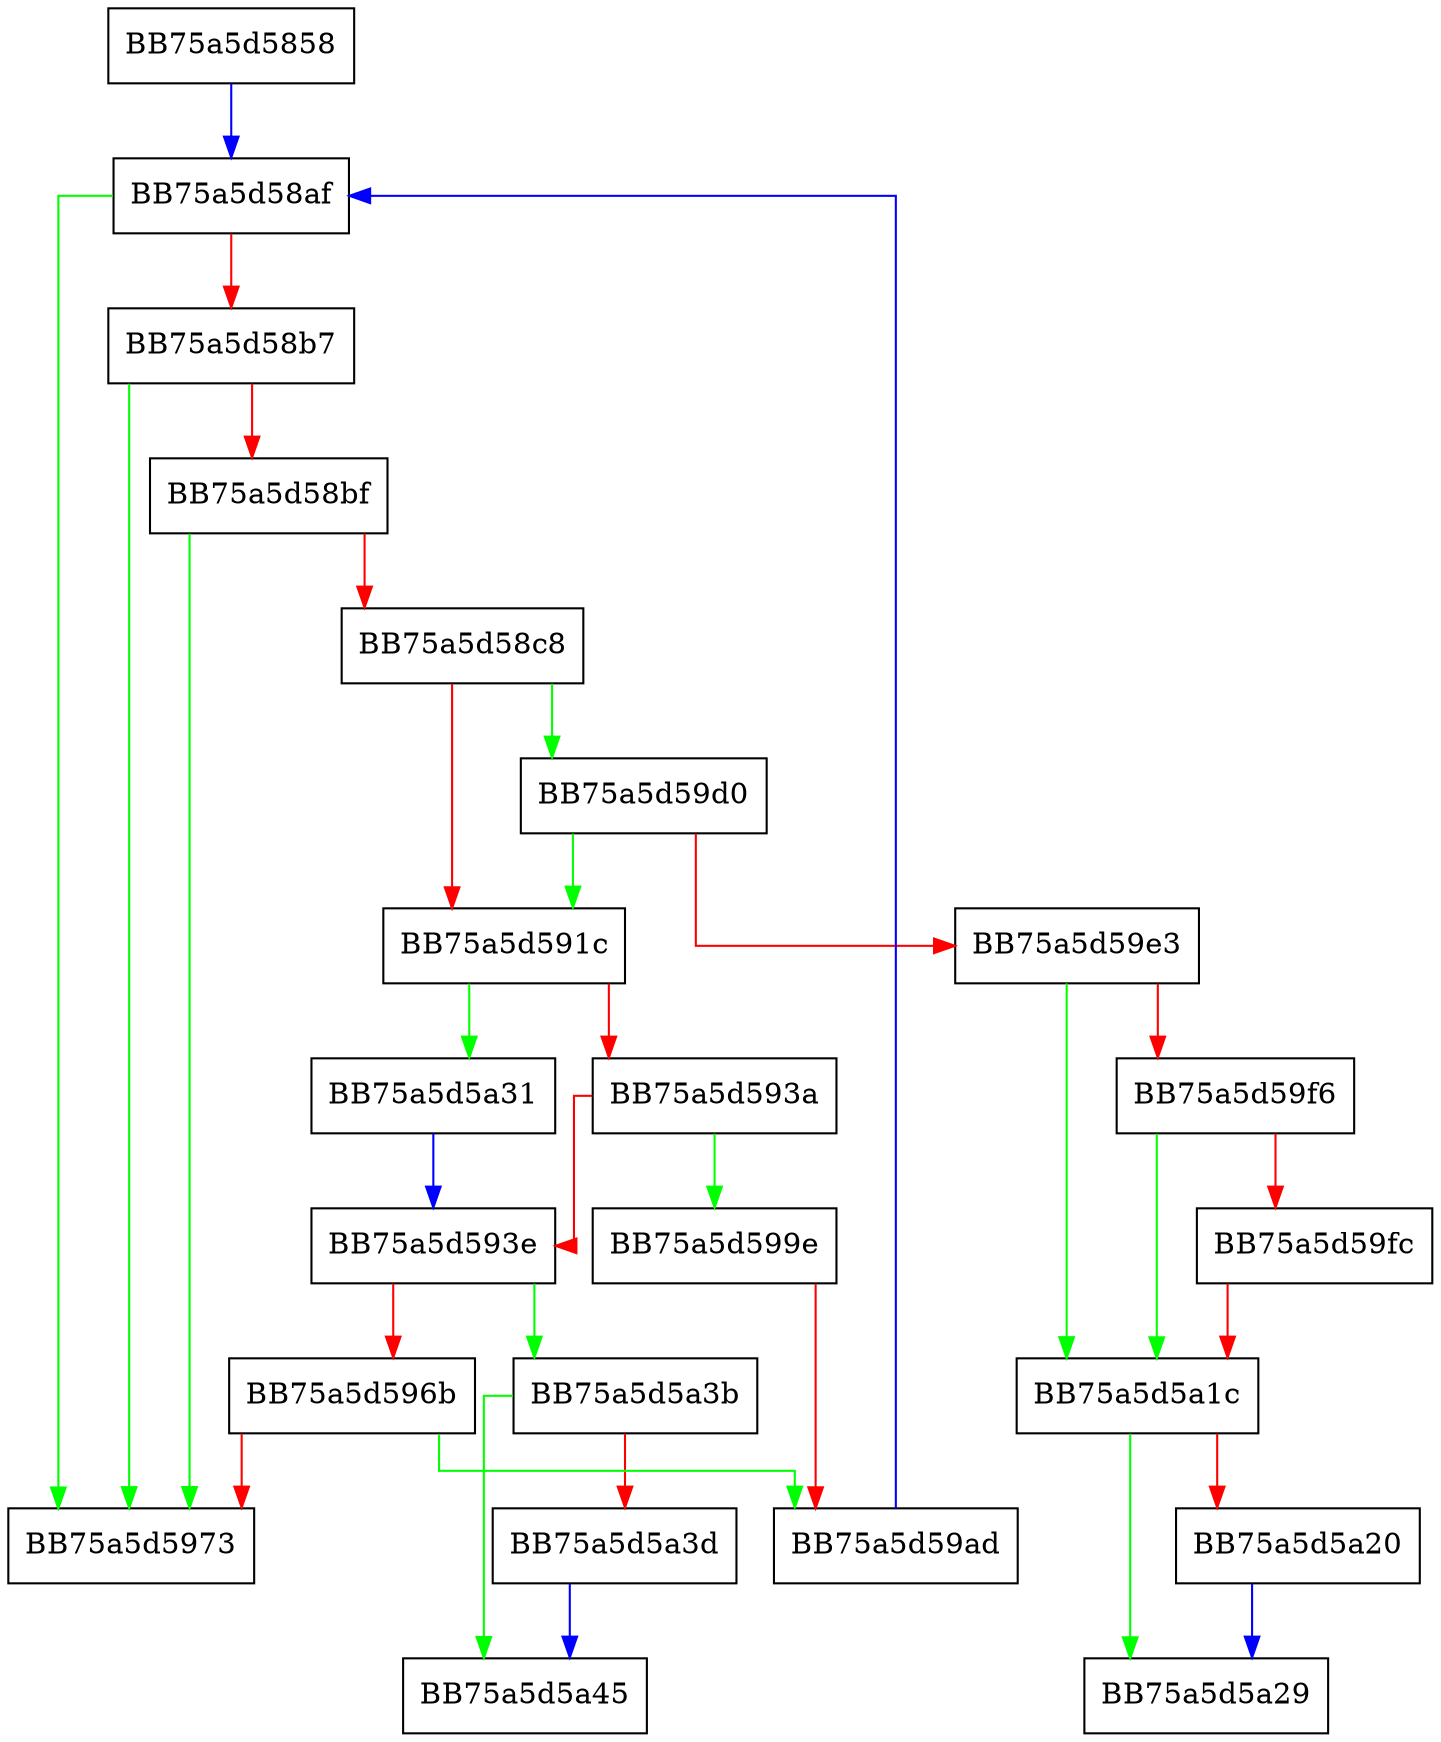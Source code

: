 digraph OfflineReadHelper {
  node [shape="box"];
  graph [splines=ortho];
  BB75a5d5858 -> BB75a5d58af [color="blue"];
  BB75a5d58af -> BB75a5d5973 [color="green"];
  BB75a5d58af -> BB75a5d58b7 [color="red"];
  BB75a5d58b7 -> BB75a5d5973 [color="green"];
  BB75a5d58b7 -> BB75a5d58bf [color="red"];
  BB75a5d58bf -> BB75a5d5973 [color="green"];
  BB75a5d58bf -> BB75a5d58c8 [color="red"];
  BB75a5d58c8 -> BB75a5d59d0 [color="green"];
  BB75a5d58c8 -> BB75a5d591c [color="red"];
  BB75a5d591c -> BB75a5d5a31 [color="green"];
  BB75a5d591c -> BB75a5d593a [color="red"];
  BB75a5d593a -> BB75a5d599e [color="green"];
  BB75a5d593a -> BB75a5d593e [color="red"];
  BB75a5d593e -> BB75a5d5a3b [color="green"];
  BB75a5d593e -> BB75a5d596b [color="red"];
  BB75a5d596b -> BB75a5d59ad [color="green"];
  BB75a5d596b -> BB75a5d5973 [color="red"];
  BB75a5d599e -> BB75a5d59ad [color="red"];
  BB75a5d59ad -> BB75a5d58af [color="blue"];
  BB75a5d59d0 -> BB75a5d591c [color="green"];
  BB75a5d59d0 -> BB75a5d59e3 [color="red"];
  BB75a5d59e3 -> BB75a5d5a1c [color="green"];
  BB75a5d59e3 -> BB75a5d59f6 [color="red"];
  BB75a5d59f6 -> BB75a5d5a1c [color="green"];
  BB75a5d59f6 -> BB75a5d59fc [color="red"];
  BB75a5d59fc -> BB75a5d5a1c [color="red"];
  BB75a5d5a1c -> BB75a5d5a29 [color="green"];
  BB75a5d5a1c -> BB75a5d5a20 [color="red"];
  BB75a5d5a20 -> BB75a5d5a29 [color="blue"];
  BB75a5d5a31 -> BB75a5d593e [color="blue"];
  BB75a5d5a3b -> BB75a5d5a45 [color="green"];
  BB75a5d5a3b -> BB75a5d5a3d [color="red"];
  BB75a5d5a3d -> BB75a5d5a45 [color="blue"];
}